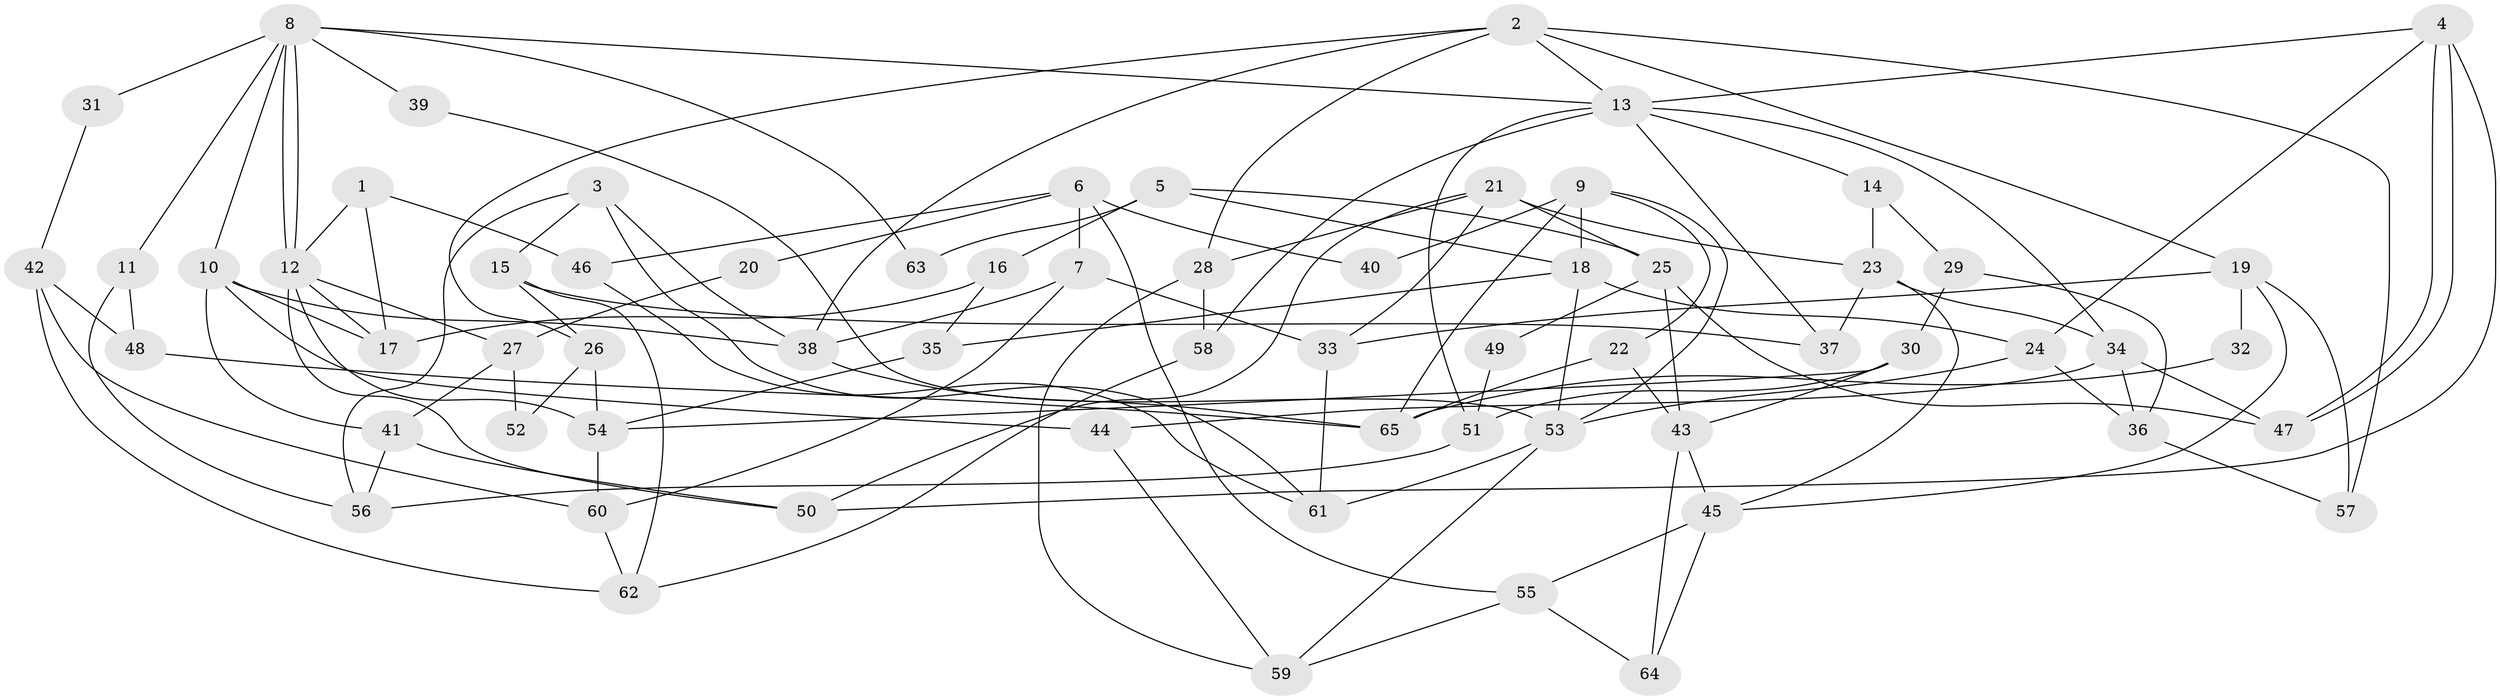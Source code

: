// coarse degree distribution, {5: 0.2222222222222222, 3: 0.17777777777777778, 2: 0.13333333333333333, 4: 0.3333333333333333, 7: 0.044444444444444446, 10: 0.022222222222222223, 8: 0.044444444444444446, 6: 0.022222222222222223}
// Generated by graph-tools (version 1.1) at 2025/53/03/04/25 21:53:01]
// undirected, 65 vertices, 130 edges
graph export_dot {
graph [start="1"]
  node [color=gray90,style=filled];
  1;
  2;
  3;
  4;
  5;
  6;
  7;
  8;
  9;
  10;
  11;
  12;
  13;
  14;
  15;
  16;
  17;
  18;
  19;
  20;
  21;
  22;
  23;
  24;
  25;
  26;
  27;
  28;
  29;
  30;
  31;
  32;
  33;
  34;
  35;
  36;
  37;
  38;
  39;
  40;
  41;
  42;
  43;
  44;
  45;
  46;
  47;
  48;
  49;
  50;
  51;
  52;
  53;
  54;
  55;
  56;
  57;
  58;
  59;
  60;
  61;
  62;
  63;
  64;
  65;
  1 -- 12;
  1 -- 17;
  1 -- 46;
  2 -- 13;
  2 -- 38;
  2 -- 19;
  2 -- 26;
  2 -- 28;
  2 -- 57;
  3 -- 38;
  3 -- 15;
  3 -- 56;
  3 -- 61;
  4 -- 47;
  4 -- 47;
  4 -- 24;
  4 -- 13;
  4 -- 50;
  5 -- 25;
  5 -- 18;
  5 -- 16;
  5 -- 63;
  6 -- 7;
  6 -- 46;
  6 -- 20;
  6 -- 40;
  6 -- 55;
  7 -- 33;
  7 -- 60;
  7 -- 38;
  8 -- 13;
  8 -- 12;
  8 -- 12;
  8 -- 10;
  8 -- 11;
  8 -- 31;
  8 -- 39;
  8 -- 63;
  9 -- 18;
  9 -- 22;
  9 -- 40;
  9 -- 53;
  9 -- 65;
  10 -- 44;
  10 -- 17;
  10 -- 38;
  10 -- 41;
  11 -- 56;
  11 -- 48;
  12 -- 50;
  12 -- 17;
  12 -- 27;
  12 -- 54;
  13 -- 34;
  13 -- 14;
  13 -- 37;
  13 -- 51;
  13 -- 58;
  14 -- 23;
  14 -- 29;
  15 -- 26;
  15 -- 37;
  15 -- 62;
  16 -- 17;
  16 -- 35;
  18 -- 53;
  18 -- 35;
  18 -- 24;
  19 -- 45;
  19 -- 32;
  19 -- 33;
  19 -- 57;
  20 -- 27;
  21 -- 25;
  21 -- 50;
  21 -- 23;
  21 -- 28;
  21 -- 33;
  22 -- 43;
  22 -- 65;
  23 -- 45;
  23 -- 34;
  23 -- 37;
  24 -- 53;
  24 -- 36;
  25 -- 47;
  25 -- 43;
  25 -- 49;
  26 -- 54;
  26 -- 52;
  27 -- 41;
  27 -- 52;
  28 -- 58;
  28 -- 59;
  29 -- 36;
  29 -- 30;
  30 -- 54;
  30 -- 43;
  30 -- 51;
  31 -- 42;
  32 -- 65;
  33 -- 61;
  34 -- 36;
  34 -- 44;
  34 -- 47;
  35 -- 54;
  36 -- 57;
  38 -- 65;
  39 -- 53;
  41 -- 56;
  41 -- 50;
  42 -- 62;
  42 -- 48;
  42 -- 60;
  43 -- 64;
  43 -- 45;
  44 -- 59;
  45 -- 55;
  45 -- 64;
  46 -- 61;
  48 -- 65;
  49 -- 51;
  51 -- 56;
  53 -- 61;
  53 -- 59;
  54 -- 60;
  55 -- 59;
  55 -- 64;
  58 -- 62;
  60 -- 62;
}
